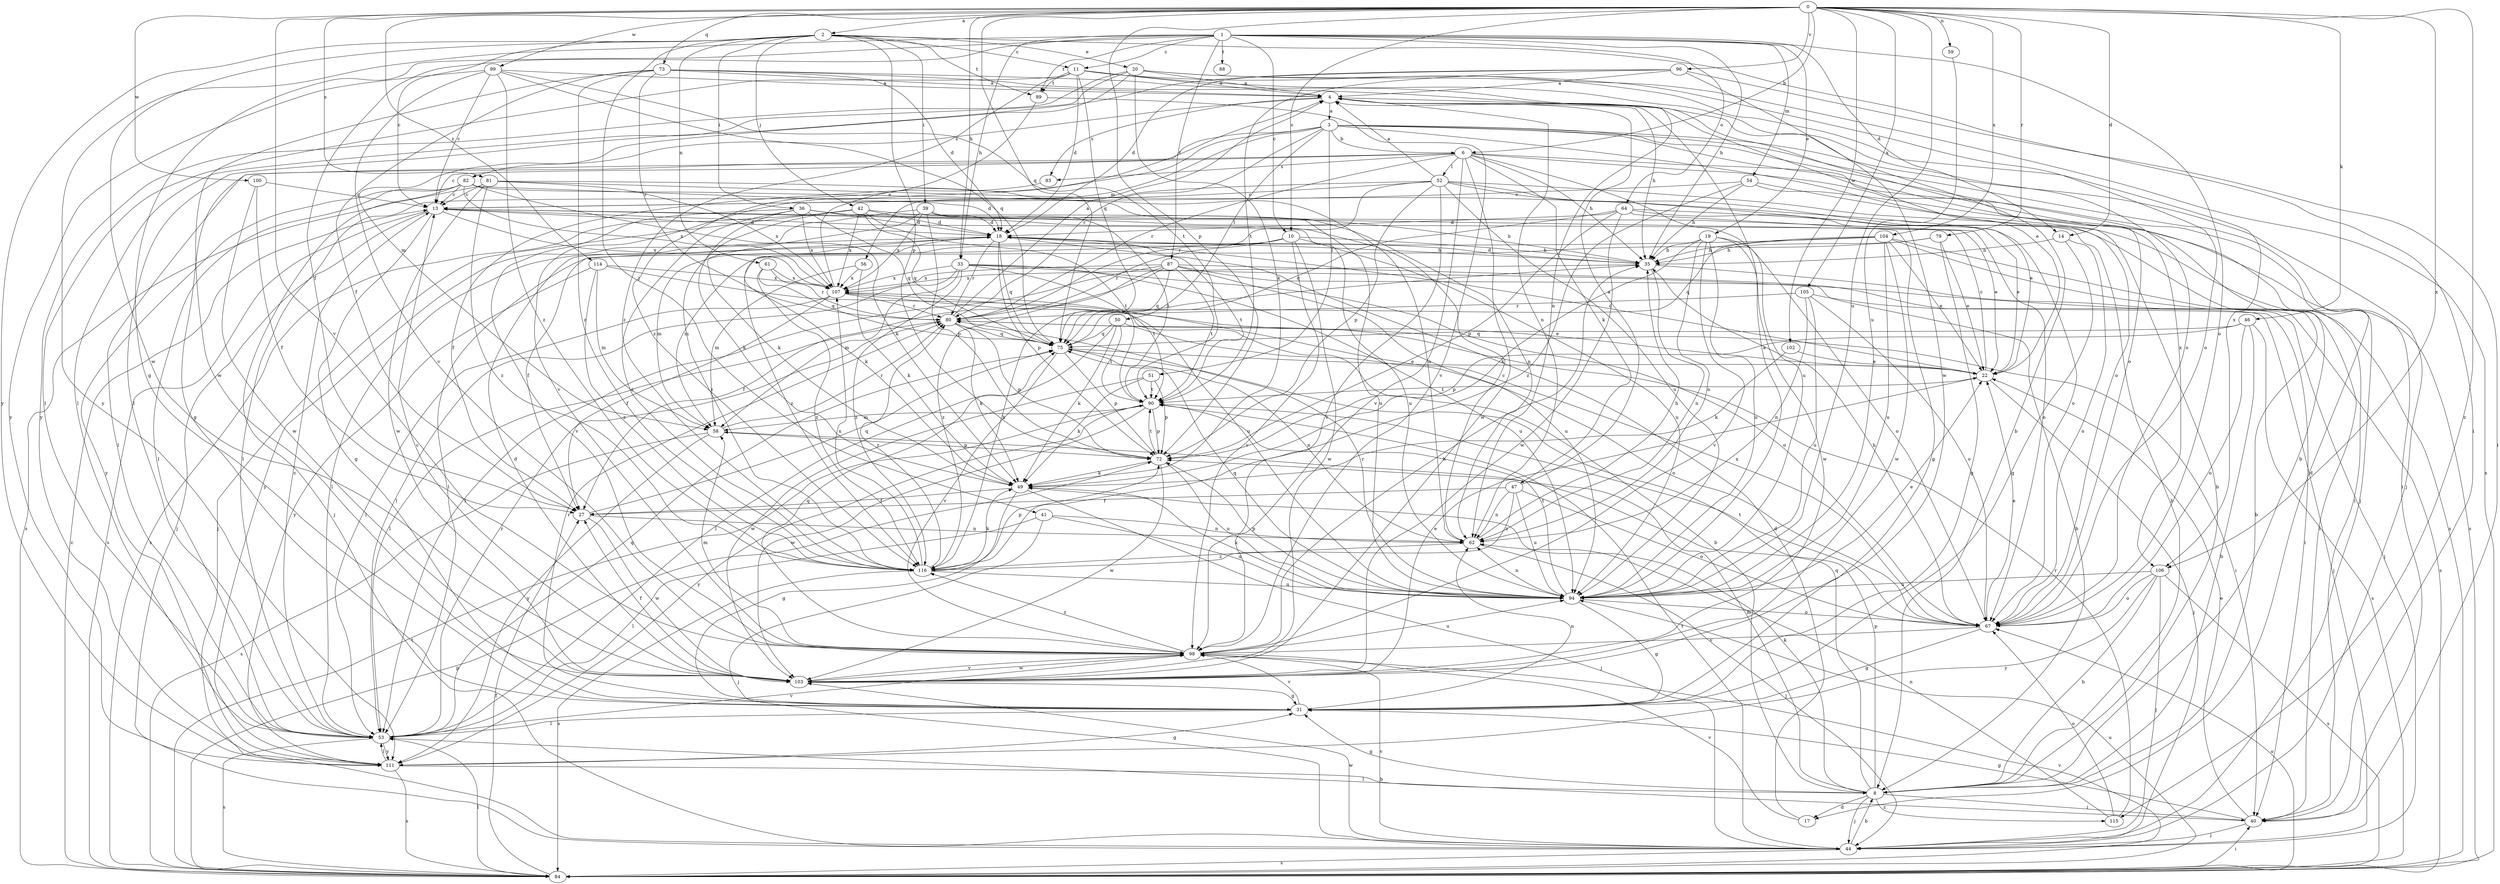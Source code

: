 strict digraph  {
0;
1;
2;
3;
4;
6;
8;
10;
11;
13;
14;
17;
18;
19;
20;
22;
27;
31;
33;
35;
36;
39;
40;
41;
42;
44;
46;
47;
49;
50;
51;
52;
53;
54;
56;
58;
59;
61;
62;
64;
67;
72;
73;
75;
79;
80;
81;
82;
83;
84;
87;
88;
89;
90;
94;
96;
98;
99;
100;
102;
103;
104;
105;
106;
107;
111;
114;
115;
116;
0 -> 2  [label=a];
0 -> 6  [label=b];
0 -> 10  [label=c];
0 -> 14  [label=d];
0 -> 33  [label=h];
0 -> 46  [label=k];
0 -> 59  [label=n];
0 -> 72  [label=p];
0 -> 73  [label=q];
0 -> 75  [label=q];
0 -> 79  [label=r];
0 -> 81  [label=s];
0 -> 94  [label=u];
0 -> 96  [label=v];
0 -> 98  [label=v];
0 -> 99  [label=w];
0 -> 100  [label=w];
0 -> 102  [label=w];
0 -> 104  [label=x];
0 -> 105  [label=x];
0 -> 106  [label=x];
0 -> 114  [label=z];
0 -> 115  [label=z];
1 -> 10  [label=c];
1 -> 11  [label=c];
1 -> 14  [label=d];
1 -> 19  [label=e];
1 -> 27  [label=f];
1 -> 31  [label=g];
1 -> 33  [label=h];
1 -> 35  [label=h];
1 -> 54  [label=m];
1 -> 64  [label=o];
1 -> 67  [label=o];
1 -> 87  [label=t];
1 -> 88  [label=t];
1 -> 89  [label=t];
1 -> 111  [label=y];
2 -> 11  [label=c];
2 -> 13  [label=c];
2 -> 20  [label=e];
2 -> 36  [label=i];
2 -> 39  [label=i];
2 -> 40  [label=i];
2 -> 41  [label=j];
2 -> 42  [label=j];
2 -> 61  [label=n];
2 -> 72  [label=p];
2 -> 89  [label=t];
2 -> 103  [label=w];
2 -> 111  [label=y];
3 -> 6  [label=b];
3 -> 8  [label=b];
3 -> 17  [label=d];
3 -> 31  [label=g];
3 -> 44  [label=j];
3 -> 50  [label=l];
3 -> 51  [label=l];
3 -> 56  [label=m];
3 -> 67  [label=o];
3 -> 80  [label=r];
3 -> 98  [label=v];
3 -> 106  [label=x];
4 -> 3  [label=a];
4 -> 22  [label=e];
4 -> 35  [label=h];
4 -> 62  [label=n];
4 -> 67  [label=o];
4 -> 82  [label=s];
4 -> 83  [label=s];
6 -> 13  [label=c];
6 -> 35  [label=h];
6 -> 40  [label=i];
6 -> 44  [label=j];
6 -> 47  [label=k];
6 -> 52  [label=l];
6 -> 53  [label=l];
6 -> 80  [label=r];
6 -> 83  [label=s];
6 -> 94  [label=u];
6 -> 98  [label=v];
6 -> 103  [label=w];
8 -> 17  [label=d];
8 -> 31  [label=g];
8 -> 40  [label=i];
8 -> 44  [label=j];
8 -> 49  [label=k];
8 -> 58  [label=m];
8 -> 72  [label=p];
8 -> 75  [label=q];
8 -> 115  [label=z];
10 -> 27  [label=f];
10 -> 35  [label=h];
10 -> 80  [label=r];
10 -> 94  [label=u];
10 -> 98  [label=v];
10 -> 103  [label=w];
10 -> 116  [label=z];
11 -> 4  [label=a];
11 -> 18  [label=d];
11 -> 53  [label=l];
11 -> 67  [label=o];
11 -> 75  [label=q];
11 -> 89  [label=t];
11 -> 106  [label=x];
11 -> 116  [label=z];
13 -> 18  [label=d];
13 -> 31  [label=g];
13 -> 44  [label=j];
13 -> 84  [label=s];
13 -> 94  [label=u];
13 -> 107  [label=x];
14 -> 31  [label=g];
14 -> 35  [label=h];
14 -> 67  [label=o];
17 -> 18  [label=d];
17 -> 98  [label=v];
18 -> 35  [label=h];
18 -> 49  [label=k];
18 -> 53  [label=l];
18 -> 58  [label=m];
18 -> 72  [label=p];
18 -> 75  [label=q];
18 -> 80  [label=r];
18 -> 90  [label=t];
19 -> 35  [label=h];
19 -> 49  [label=k];
19 -> 62  [label=n];
19 -> 67  [label=o];
19 -> 94  [label=u];
19 -> 98  [label=v];
19 -> 103  [label=w];
20 -> 4  [label=a];
20 -> 49  [label=k];
20 -> 53  [label=l];
20 -> 58  [label=m];
20 -> 67  [label=o];
20 -> 84  [label=s];
20 -> 111  [label=y];
22 -> 13  [label=c];
22 -> 18  [label=d];
22 -> 44  [label=j];
22 -> 90  [label=t];
27 -> 62  [label=n];
27 -> 75  [label=q];
27 -> 103  [label=w];
31 -> 53  [label=l];
31 -> 62  [label=n];
31 -> 80  [label=r];
31 -> 98  [label=v];
33 -> 44  [label=j];
33 -> 53  [label=l];
33 -> 58  [label=m];
33 -> 67  [label=o];
33 -> 90  [label=t];
33 -> 94  [label=u];
33 -> 107  [label=x];
33 -> 116  [label=z];
35 -> 18  [label=d];
35 -> 62  [label=n];
35 -> 84  [label=s];
35 -> 107  [label=x];
36 -> 18  [label=d];
36 -> 22  [label=e];
36 -> 49  [label=k];
36 -> 75  [label=q];
36 -> 94  [label=u];
36 -> 98  [label=v];
36 -> 107  [label=x];
36 -> 116  [label=z];
39 -> 18  [label=d];
39 -> 49  [label=k];
39 -> 67  [label=o];
39 -> 72  [label=p];
39 -> 90  [label=t];
39 -> 107  [label=x];
39 -> 111  [label=y];
40 -> 22  [label=e];
40 -> 31  [label=g];
40 -> 44  [label=j];
40 -> 53  [label=l];
41 -> 44  [label=j];
41 -> 53  [label=l];
41 -> 62  [label=n];
41 -> 94  [label=u];
42 -> 18  [label=d];
42 -> 35  [label=h];
42 -> 44  [label=j];
42 -> 75  [label=q];
42 -> 84  [label=s];
42 -> 90  [label=t];
42 -> 107  [label=x];
42 -> 116  [label=z];
44 -> 8  [label=b];
44 -> 84  [label=s];
44 -> 90  [label=t];
44 -> 98  [label=v];
44 -> 103  [label=w];
46 -> 8  [label=b];
46 -> 67  [label=o];
46 -> 72  [label=p];
46 -> 75  [label=q];
46 -> 84  [label=s];
47 -> 4  [label=a];
47 -> 27  [label=f];
47 -> 62  [label=n];
47 -> 67  [label=o];
47 -> 94  [label=u];
47 -> 116  [label=z];
49 -> 27  [label=f];
49 -> 31  [label=g];
49 -> 44  [label=j];
50 -> 49  [label=k];
50 -> 53  [label=l];
50 -> 67  [label=o];
50 -> 75  [label=q];
50 -> 90  [label=t];
51 -> 49  [label=k];
51 -> 72  [label=p];
51 -> 90  [label=t];
51 -> 103  [label=w];
52 -> 4  [label=a];
52 -> 13  [label=c];
52 -> 22  [label=e];
52 -> 40  [label=i];
52 -> 53  [label=l];
52 -> 72  [label=p];
52 -> 80  [label=r];
52 -> 84  [label=s];
52 -> 94  [label=u];
52 -> 98  [label=v];
53 -> 13  [label=c];
53 -> 75  [label=q];
53 -> 80  [label=r];
53 -> 84  [label=s];
53 -> 98  [label=v];
53 -> 111  [label=y];
54 -> 8  [label=b];
54 -> 13  [label=c];
54 -> 35  [label=h];
54 -> 84  [label=s];
54 -> 116  [label=z];
56 -> 49  [label=k];
56 -> 58  [label=m];
56 -> 107  [label=x];
58 -> 72  [label=p];
58 -> 80  [label=r];
58 -> 84  [label=s];
58 -> 111  [label=y];
59 -> 94  [label=u];
61 -> 75  [label=q];
61 -> 80  [label=r];
61 -> 107  [label=x];
61 -> 116  [label=z];
62 -> 13  [label=c];
62 -> 35  [label=h];
62 -> 44  [label=j];
62 -> 116  [label=z];
64 -> 8  [label=b];
64 -> 18  [label=d];
64 -> 22  [label=e];
64 -> 31  [label=g];
64 -> 72  [label=p];
64 -> 75  [label=q];
64 -> 103  [label=w];
67 -> 22  [label=e];
67 -> 31  [label=g];
67 -> 35  [label=h];
67 -> 90  [label=t];
67 -> 98  [label=v];
67 -> 107  [label=x];
72 -> 49  [label=k];
72 -> 90  [label=t];
72 -> 94  [label=u];
72 -> 103  [label=w];
73 -> 4  [label=a];
73 -> 8  [label=b];
73 -> 18  [label=d];
73 -> 27  [label=f];
73 -> 62  [label=n];
73 -> 80  [label=r];
73 -> 103  [label=w];
73 -> 116  [label=z];
75 -> 22  [label=e];
75 -> 62  [label=n];
75 -> 72  [label=p];
75 -> 98  [label=v];
79 -> 22  [label=e];
79 -> 31  [label=g];
79 -> 35  [label=h];
79 -> 58  [label=m];
80 -> 4  [label=a];
80 -> 40  [label=i];
80 -> 49  [label=k];
80 -> 53  [label=l];
80 -> 72  [label=p];
80 -> 75  [label=q];
81 -> 13  [label=c];
81 -> 62  [label=n];
81 -> 67  [label=o];
81 -> 84  [label=s];
81 -> 103  [label=w];
81 -> 107  [label=x];
81 -> 116  [label=z];
82 -> 13  [label=c];
82 -> 18  [label=d];
82 -> 44  [label=j];
82 -> 49  [label=k];
82 -> 53  [label=l];
82 -> 62  [label=n];
82 -> 107  [label=x];
82 -> 111  [label=y];
83 -> 27  [label=f];
84 -> 13  [label=c];
84 -> 27  [label=f];
84 -> 40  [label=i];
84 -> 53  [label=l];
84 -> 67  [label=o];
84 -> 72  [label=p];
84 -> 90  [label=t];
84 -> 94  [label=u];
84 -> 98  [label=v];
87 -> 8  [label=b];
87 -> 27  [label=f];
87 -> 40  [label=i];
87 -> 53  [label=l];
87 -> 75  [label=q];
87 -> 90  [label=t];
87 -> 94  [label=u];
87 -> 107  [label=x];
87 -> 116  [label=z];
89 -> 98  [label=v];
89 -> 116  [label=z];
90 -> 58  [label=m];
90 -> 72  [label=p];
90 -> 103  [label=w];
90 -> 111  [label=y];
94 -> 4  [label=a];
94 -> 22  [label=e];
94 -> 31  [label=g];
94 -> 49  [label=k];
94 -> 62  [label=n];
94 -> 67  [label=o];
94 -> 72  [label=p];
94 -> 75  [label=q];
94 -> 80  [label=r];
94 -> 90  [label=t];
96 -> 4  [label=a];
96 -> 18  [label=d];
96 -> 40  [label=i];
96 -> 53  [label=l];
96 -> 90  [label=t];
96 -> 103  [label=w];
98 -> 35  [label=h];
98 -> 58  [label=m];
98 -> 75  [label=q];
98 -> 94  [label=u];
98 -> 103  [label=w];
98 -> 116  [label=z];
99 -> 4  [label=a];
99 -> 13  [label=c];
99 -> 75  [label=q];
99 -> 90  [label=t];
99 -> 98  [label=v];
99 -> 111  [label=y];
99 -> 116  [label=z];
100 -> 13  [label=c];
100 -> 27  [label=f];
100 -> 103  [label=w];
102 -> 22  [label=e];
102 -> 49  [label=k];
103 -> 13  [label=c];
103 -> 18  [label=d];
103 -> 22  [label=e];
103 -> 27  [label=f];
103 -> 31  [label=g];
103 -> 98  [label=v];
104 -> 8  [label=b];
104 -> 22  [label=e];
104 -> 35  [label=h];
104 -> 40  [label=i];
104 -> 53  [label=l];
104 -> 75  [label=q];
104 -> 94  [label=u];
104 -> 103  [label=w];
105 -> 44  [label=j];
105 -> 62  [label=n];
105 -> 67  [label=o];
105 -> 80  [label=r];
105 -> 94  [label=u];
106 -> 8  [label=b];
106 -> 44  [label=j];
106 -> 67  [label=o];
106 -> 84  [label=s];
106 -> 94  [label=u];
106 -> 111  [label=y];
107 -> 4  [label=a];
107 -> 8  [label=b];
107 -> 22  [label=e];
107 -> 27  [label=f];
107 -> 53  [label=l];
107 -> 80  [label=r];
111 -> 8  [label=b];
111 -> 31  [label=g];
111 -> 53  [label=l];
111 -> 84  [label=s];
114 -> 58  [label=m];
114 -> 94  [label=u];
114 -> 107  [label=x];
114 -> 111  [label=y];
114 -> 116  [label=z];
115 -> 62  [label=n];
115 -> 67  [label=o];
115 -> 80  [label=r];
116 -> 35  [label=h];
116 -> 49  [label=k];
116 -> 72  [label=p];
116 -> 80  [label=r];
116 -> 84  [label=s];
116 -> 94  [label=u];
116 -> 107  [label=x];
}
